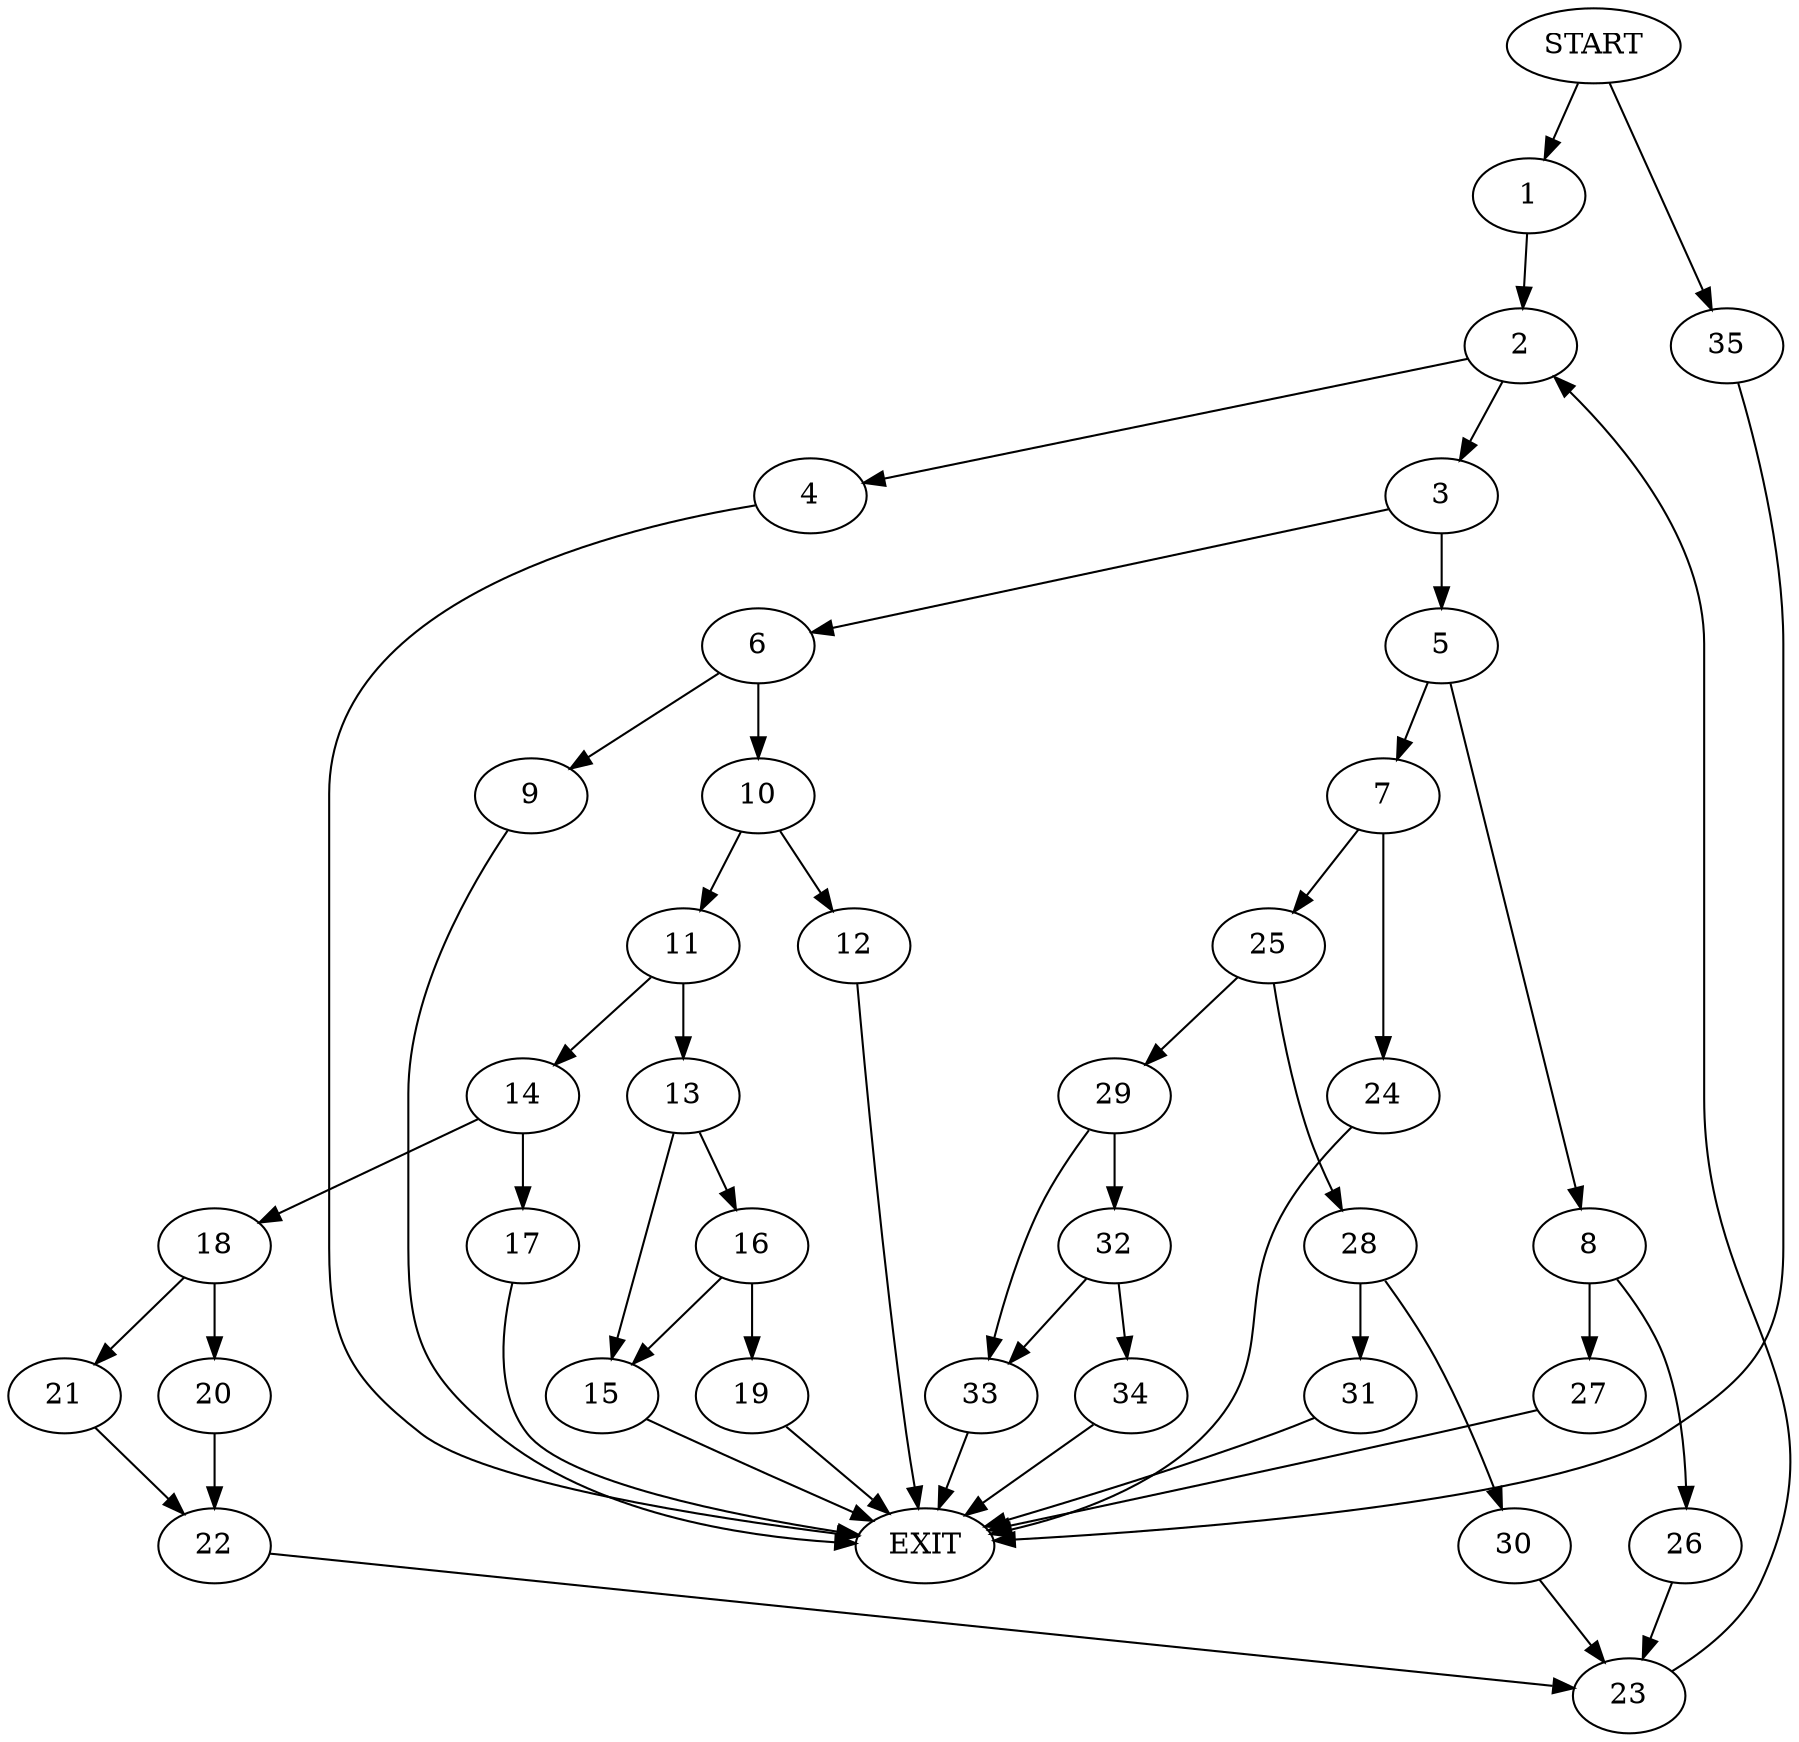digraph {
0 [label="START"]
36 [label="EXIT"]
0 -> 1
1 -> 2
2 -> 3
2 -> 4
4 -> 36
3 -> 5
3 -> 6
5 -> 7
5 -> 8
6 -> 9
6 -> 10
10 -> 11
10 -> 12
9 -> 36
12 -> 36
11 -> 13
11 -> 14
13 -> 15
13 -> 16
14 -> 17
14 -> 18
15 -> 36
16 -> 19
16 -> 15
19 -> 36
18 -> 20
18 -> 21
17 -> 36
20 -> 22
21 -> 22
22 -> 23
23 -> 2
7 -> 24
7 -> 25
8 -> 26
8 -> 27
26 -> 23
27 -> 36
25 -> 28
25 -> 29
24 -> 36
28 -> 30
28 -> 31
29 -> 32
29 -> 33
32 -> 34
32 -> 33
33 -> 36
34 -> 36
31 -> 36
30 -> 23
0 -> 35
35 -> 36
}
